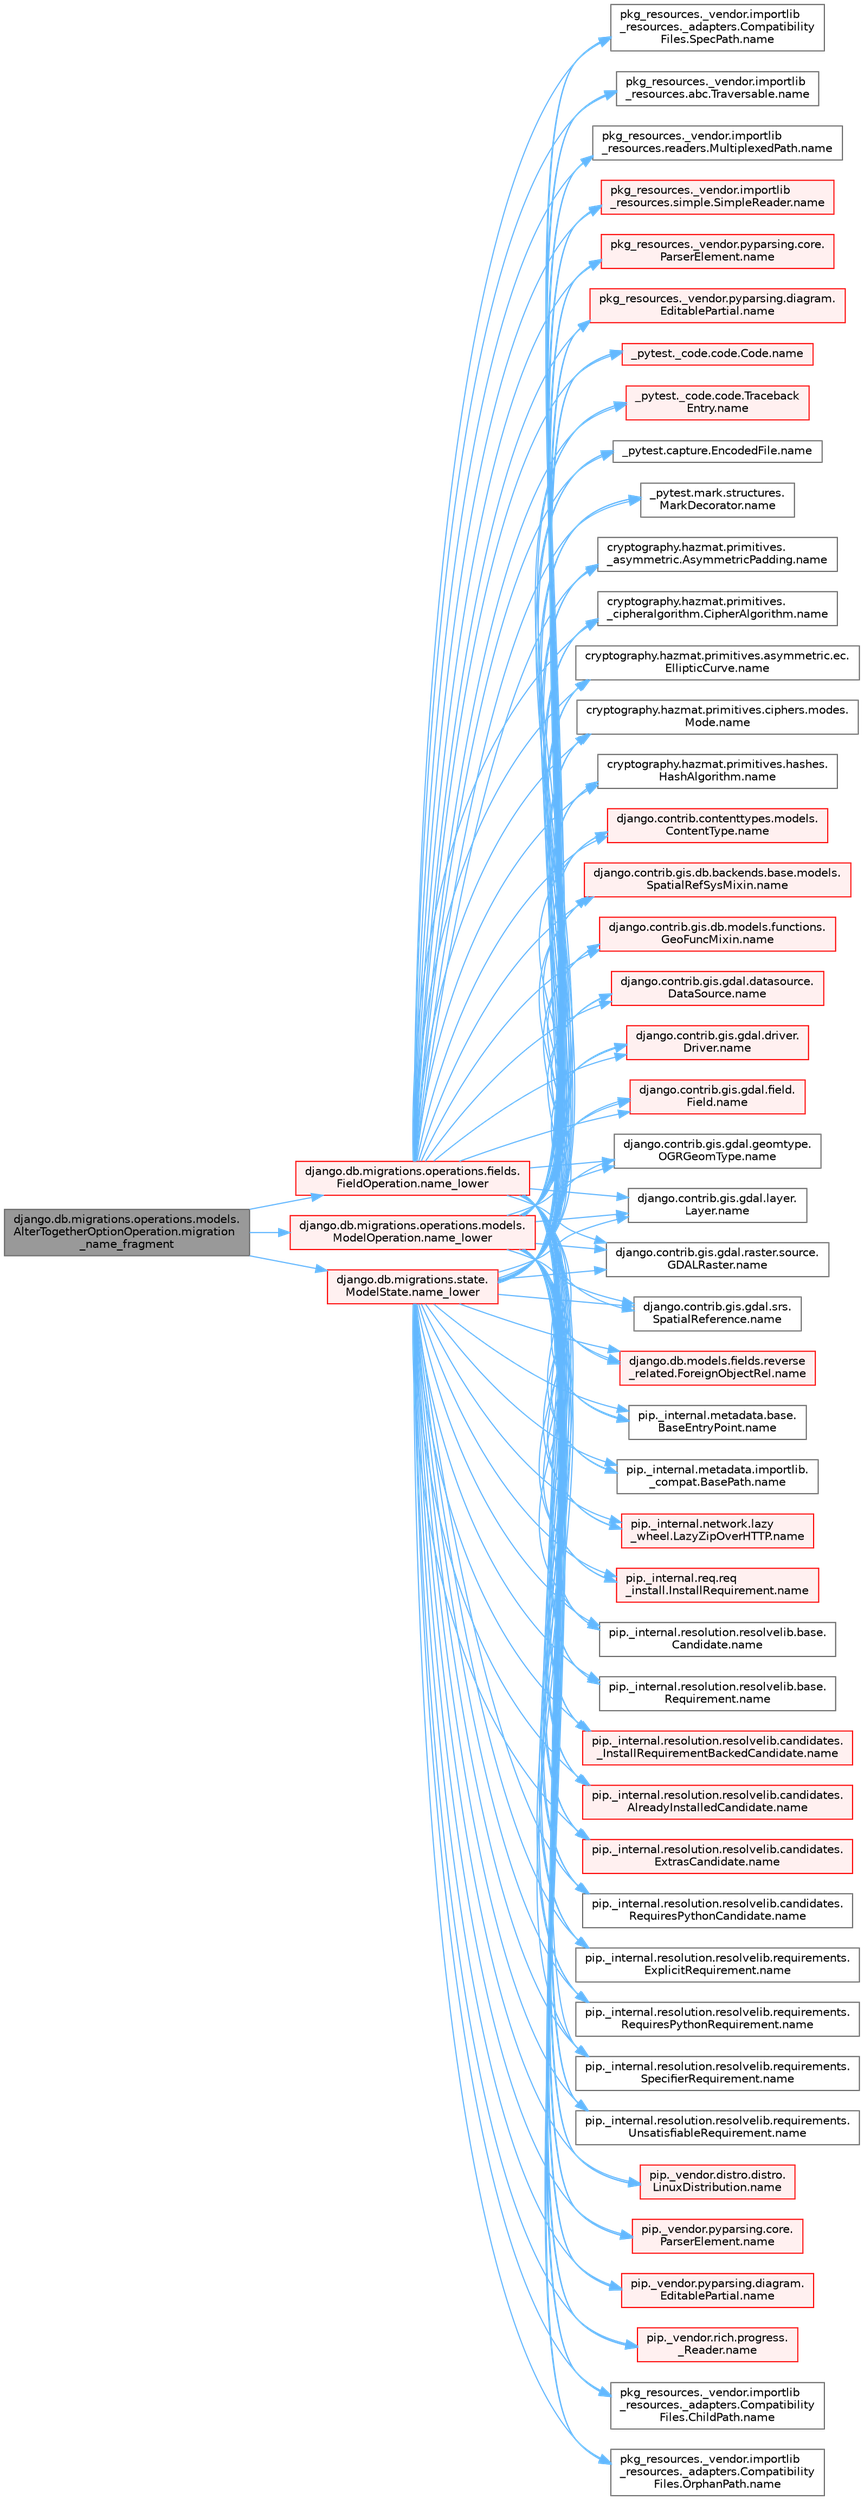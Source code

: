 digraph "django.db.migrations.operations.models.AlterTogetherOptionOperation.migration_name_fragment"
{
 // LATEX_PDF_SIZE
  bgcolor="transparent";
  edge [fontname=Helvetica,fontsize=10,labelfontname=Helvetica,labelfontsize=10];
  node [fontname=Helvetica,fontsize=10,shape=box,height=0.2,width=0.4];
  rankdir="LR";
  Node1 [id="Node000001",label="django.db.migrations.operations.models.\lAlterTogetherOptionOperation.migration\l_name_fragment",height=0.2,width=0.4,color="gray40", fillcolor="grey60", style="filled", fontcolor="black",tooltip=" "];
  Node1 -> Node2 [id="edge1_Node000001_Node000002",color="steelblue1",style="solid",tooltip=" "];
  Node2 [id="Node000002",label="django.db.migrations.operations.fields.\lFieldOperation.name_lower",height=0.2,width=0.4,color="red", fillcolor="#FFF0F0", style="filled",URL="$classdjango_1_1db_1_1migrations_1_1operations_1_1fields_1_1_field_operation.html#ac2169d25dc9050f0895864f38abc047d",tooltip=" "];
  Node2 -> Node3 [id="edge2_Node000002_Node000003",color="steelblue1",style="solid",tooltip=" "];
  Node3 [id="Node000003",label="_pytest._code.code.Code.name",height=0.2,width=0.4,color="red", fillcolor="#FFF0F0", style="filled",URL="$class__pytest_1_1__code_1_1code_1_1_code.html#a1f3cbc53ca6df4a1bab12183694b6e78",tooltip=" "];
  Node2 -> Node15 [id="edge3_Node000002_Node000015",color="steelblue1",style="solid",tooltip=" "];
  Node15 [id="Node000015",label="_pytest._code.code.Traceback\lEntry.name",height=0.2,width=0.4,color="red", fillcolor="#FFF0F0", style="filled",URL="$class__pytest_1_1__code_1_1code_1_1_traceback_entry.html#a106b95c0753f41669fbfb8ee4c11ad3d",tooltip=" "];
  Node2 -> Node17 [id="edge4_Node000002_Node000017",color="steelblue1",style="solid",tooltip=" "];
  Node17 [id="Node000017",label="_pytest.capture.EncodedFile.name",height=0.2,width=0.4,color="grey40", fillcolor="white", style="filled",URL="$class__pytest_1_1capture_1_1_encoded_file.html#a738c73b5de21c7261d9e51f71e4f0397",tooltip=" "];
  Node2 -> Node18 [id="edge5_Node000002_Node000018",color="steelblue1",style="solid",tooltip=" "];
  Node18 [id="Node000018",label="_pytest.mark.structures.\lMarkDecorator.name",height=0.2,width=0.4,color="grey40", fillcolor="white", style="filled",URL="$class__pytest_1_1mark_1_1structures_1_1_mark_decorator.html#ae8f66760cda125450e0e3bd38689c72f",tooltip=" "];
  Node2 -> Node19 [id="edge6_Node000002_Node000019",color="steelblue1",style="solid",tooltip=" "];
  Node19 [id="Node000019",label="cryptography.hazmat.primitives.\l_asymmetric.AsymmetricPadding.name",height=0.2,width=0.4,color="grey40", fillcolor="white", style="filled",URL="$classcryptography_1_1hazmat_1_1primitives_1_1__asymmetric_1_1_asymmetric_padding.html#a8f72e8284cb336861a873ed5ce0e39b5",tooltip=" "];
  Node2 -> Node20 [id="edge7_Node000002_Node000020",color="steelblue1",style="solid",tooltip=" "];
  Node20 [id="Node000020",label="cryptography.hazmat.primitives.\l_cipheralgorithm.CipherAlgorithm.name",height=0.2,width=0.4,color="grey40", fillcolor="white", style="filled",URL="$classcryptography_1_1hazmat_1_1primitives_1_1__cipheralgorithm_1_1_cipher_algorithm.html#a50567a5c3388450ab7aa883ab34a1ac7",tooltip=" "];
  Node2 -> Node21 [id="edge8_Node000002_Node000021",color="steelblue1",style="solid",tooltip=" "];
  Node21 [id="Node000021",label="cryptography.hazmat.primitives.asymmetric.ec.\lEllipticCurve.name",height=0.2,width=0.4,color="grey40", fillcolor="white", style="filled",URL="$classcryptography_1_1hazmat_1_1primitives_1_1asymmetric_1_1ec_1_1_elliptic_curve.html#a2775c4e945309a6c7ea33dace1698a60",tooltip=" "];
  Node2 -> Node22 [id="edge9_Node000002_Node000022",color="steelblue1",style="solid",tooltip=" "];
  Node22 [id="Node000022",label="cryptography.hazmat.primitives.ciphers.modes.\lMode.name",height=0.2,width=0.4,color="grey40", fillcolor="white", style="filled",URL="$classcryptography_1_1hazmat_1_1primitives_1_1ciphers_1_1modes_1_1_mode.html#a99d93fd1370a2abbb5bb5cffbd5ff0f7",tooltip=" "];
  Node2 -> Node23 [id="edge10_Node000002_Node000023",color="steelblue1",style="solid",tooltip=" "];
  Node23 [id="Node000023",label="cryptography.hazmat.primitives.hashes.\lHashAlgorithm.name",height=0.2,width=0.4,color="grey40", fillcolor="white", style="filled",URL="$classcryptography_1_1hazmat_1_1primitives_1_1hashes_1_1_hash_algorithm.html#a42c7e1582d9b46a015774af9e5cbbb0b",tooltip=" "];
  Node2 -> Node24 [id="edge11_Node000002_Node000024",color="steelblue1",style="solid",tooltip=" "];
  Node24 [id="Node000024",label="django.contrib.contenttypes.models.\lContentType.name",height=0.2,width=0.4,color="red", fillcolor="#FFF0F0", style="filled",URL="$classdjango_1_1contrib_1_1contenttypes_1_1models_1_1_content_type.html#a305b62f56597bb2e4823dcf5e6ccdcf8",tooltip=" "];
  Node2 -> Node26 [id="edge12_Node000002_Node000026",color="steelblue1",style="solid",tooltip=" "];
  Node26 [id="Node000026",label="django.contrib.gis.db.backends.base.models.\lSpatialRefSysMixin.name",height=0.2,width=0.4,color="red", fillcolor="#FFF0F0", style="filled",URL="$classdjango_1_1contrib_1_1gis_1_1db_1_1backends_1_1base_1_1models_1_1_spatial_ref_sys_mixin.html#a56fe36e786b49160249395f453dd1cab",tooltip=" "];
  Node2 -> Node56 [id="edge13_Node000002_Node000056",color="steelblue1",style="solid",tooltip=" "];
  Node56 [id="Node000056",label="django.contrib.gis.db.models.functions.\lGeoFuncMixin.name",height=0.2,width=0.4,color="red", fillcolor="#FFF0F0", style="filled",URL="$classdjango_1_1contrib_1_1gis_1_1db_1_1models_1_1functions_1_1_geo_func_mixin.html#adeeb6b2c9db337396468712e919af622",tooltip=" "];
  Node2 -> Node57 [id="edge14_Node000002_Node000057",color="steelblue1",style="solid",tooltip=" "];
  Node57 [id="Node000057",label="django.contrib.gis.gdal.datasource.\lDataSource.name",height=0.2,width=0.4,color="red", fillcolor="#FFF0F0", style="filled",URL="$classdjango_1_1contrib_1_1gis_1_1gdal_1_1datasource_1_1_data_source.html#aaa98728c7ef6f4d96c689550e8af3ed5",tooltip=" "];
  Node2 -> Node71 [id="edge15_Node000002_Node000071",color="steelblue1",style="solid",tooltip=" "];
  Node71 [id="Node000071",label="django.contrib.gis.gdal.driver.\lDriver.name",height=0.2,width=0.4,color="red", fillcolor="#FFF0F0", style="filled",URL="$classdjango_1_1contrib_1_1gis_1_1gdal_1_1driver_1_1_driver.html#aaa5d4d1b9fd762839db84d1e56e36b7f",tooltip=" "];
  Node2 -> Node72 [id="edge16_Node000002_Node000072",color="steelblue1",style="solid",tooltip=" "];
  Node72 [id="Node000072",label="django.contrib.gis.gdal.field.\lField.name",height=0.2,width=0.4,color="red", fillcolor="#FFF0F0", style="filled",URL="$classdjango_1_1contrib_1_1gis_1_1gdal_1_1field_1_1_field.html#a28a3b0af5006d5abf34d5b1497011368",tooltip=" "];
  Node2 -> Node73 [id="edge17_Node000002_Node000073",color="steelblue1",style="solid",tooltip=" "];
  Node73 [id="Node000073",label="django.contrib.gis.gdal.geomtype.\lOGRGeomType.name",height=0.2,width=0.4,color="grey40", fillcolor="white", style="filled",URL="$classdjango_1_1contrib_1_1gis_1_1gdal_1_1geomtype_1_1_o_g_r_geom_type.html#a719b3100682ab8df79fd8a2484163b8e",tooltip=" "];
  Node2 -> Node74 [id="edge18_Node000002_Node000074",color="steelblue1",style="solid",tooltip=" "];
  Node74 [id="Node000074",label="django.contrib.gis.gdal.layer.\lLayer.name",height=0.2,width=0.4,color="grey40", fillcolor="white", style="filled",URL="$classdjango_1_1contrib_1_1gis_1_1gdal_1_1layer_1_1_layer.html#a53791d8e2fe8b1ca86b426a625e7d66c",tooltip=" "];
  Node2 -> Node75 [id="edge19_Node000002_Node000075",color="steelblue1",style="solid",tooltip=" "];
  Node75 [id="Node000075",label="django.contrib.gis.gdal.raster.source.\lGDALRaster.name",height=0.2,width=0.4,color="grey40", fillcolor="white", style="filled",URL="$classdjango_1_1contrib_1_1gis_1_1gdal_1_1raster_1_1source_1_1_g_d_a_l_raster.html#a6cca2a8eca0ab4ff2e89f0f0cce590d1",tooltip=" "];
  Node2 -> Node76 [id="edge20_Node000002_Node000076",color="steelblue1",style="solid",tooltip=" "];
  Node76 [id="Node000076",label="django.contrib.gis.gdal.srs.\lSpatialReference.name",height=0.2,width=0.4,color="grey40", fillcolor="white", style="filled",URL="$classdjango_1_1contrib_1_1gis_1_1gdal_1_1srs_1_1_spatial_reference.html#ac2c9d37b41ae1a91ca63a7046590d603",tooltip=" "];
  Node2 -> Node77 [id="edge21_Node000002_Node000077",color="steelblue1",style="solid",tooltip=" "];
  Node77 [id="Node000077",label="django.db.models.fields.reverse\l_related.ForeignObjectRel.name",height=0.2,width=0.4,color="red", fillcolor="#FFF0F0", style="filled",URL="$classdjango_1_1db_1_1models_1_1fields_1_1reverse__related_1_1_foreign_object_rel.html#a5c0c2387142987d2c9582e677e90b5d7",tooltip=" "];
  Node2 -> Node390 [id="edge22_Node000002_Node000390",color="steelblue1",style="solid",tooltip=" "];
  Node390 [id="Node000390",label="pip._internal.metadata.base.\lBaseEntryPoint.name",height=0.2,width=0.4,color="grey40", fillcolor="white", style="filled",URL="$classpip_1_1__internal_1_1metadata_1_1base_1_1_base_entry_point.html#acd0c7299966258aeb0876da26520233d",tooltip=" "];
  Node2 -> Node391 [id="edge23_Node000002_Node000391",color="steelblue1",style="solid",tooltip=" "];
  Node391 [id="Node000391",label="pip._internal.metadata.importlib.\l_compat.BasePath.name",height=0.2,width=0.4,color="grey40", fillcolor="white", style="filled",URL="$classpip_1_1__internal_1_1metadata_1_1importlib_1_1__compat_1_1_base_path.html#aa5b4e00be6be00e1bd599909ae50bc00",tooltip=" "];
  Node2 -> Node392 [id="edge24_Node000002_Node000392",color="steelblue1",style="solid",tooltip=" "];
  Node392 [id="Node000392",label="pip._internal.network.lazy\l_wheel.LazyZipOverHTTP.name",height=0.2,width=0.4,color="red", fillcolor="#FFF0F0", style="filled",URL="$classpip_1_1__internal_1_1network_1_1lazy__wheel_1_1_lazy_zip_over_h_t_t_p.html#a59403bb703d375caa6c1dda7573257a1",tooltip=" "];
  Node2 -> Node393 [id="edge25_Node000002_Node000393",color="steelblue1",style="solid",tooltip=" "];
  Node393 [id="Node000393",label="pip._internal.req.req\l_install.InstallRequirement.name",height=0.2,width=0.4,color="red", fillcolor="#FFF0F0", style="filled",URL="$classpip_1_1__internal_1_1req_1_1req__install_1_1_install_requirement.html#a6b019e16ae98576ae64c68e0f5824e34",tooltip=" "];
  Node2 -> Node401 [id="edge26_Node000002_Node000401",color="steelblue1",style="solid",tooltip=" "];
  Node401 [id="Node000401",label="pip._internal.resolution.resolvelib.base.\lCandidate.name",height=0.2,width=0.4,color="grey40", fillcolor="white", style="filled",URL="$classpip_1_1__internal_1_1resolution_1_1resolvelib_1_1base_1_1_candidate.html#a7000e68e912182072a011f9df0c142ee",tooltip=" "];
  Node2 -> Node402 [id="edge27_Node000002_Node000402",color="steelblue1",style="solid",tooltip=" "];
  Node402 [id="Node000402",label="pip._internal.resolution.resolvelib.base.\lRequirement.name",height=0.2,width=0.4,color="grey40", fillcolor="white", style="filled",URL="$classpip_1_1__internal_1_1resolution_1_1resolvelib_1_1base_1_1_requirement.html#a013752876d4b3521f3a087987b443d90",tooltip=" "];
  Node2 -> Node403 [id="edge28_Node000002_Node000403",color="steelblue1",style="solid",tooltip=" "];
  Node403 [id="Node000403",label="pip._internal.resolution.resolvelib.candidates.\l_InstallRequirementBackedCandidate.name",height=0.2,width=0.4,color="red", fillcolor="#FFF0F0", style="filled",URL="$classpip_1_1__internal_1_1resolution_1_1resolvelib_1_1candidates_1_1___install_requirement_backed_candidate.html#a1538a825241b855a4abf51d6bf616cde",tooltip=" "];
  Node2 -> Node487 [id="edge29_Node000002_Node000487",color="steelblue1",style="solid",tooltip=" "];
  Node487 [id="Node000487",label="pip._internal.resolution.resolvelib.candidates.\lAlreadyInstalledCandidate.name",height=0.2,width=0.4,color="red", fillcolor="#FFF0F0", style="filled",URL="$classpip_1_1__internal_1_1resolution_1_1resolvelib_1_1candidates_1_1_already_installed_candidate.html#a0f4ae3f092daa140dc8bda04e8d0f2d0",tooltip=" "];
  Node2 -> Node488 [id="edge30_Node000002_Node000488",color="steelblue1",style="solid",tooltip=" "];
  Node488 [id="Node000488",label="pip._internal.resolution.resolvelib.candidates.\lExtrasCandidate.name",height=0.2,width=0.4,color="red", fillcolor="#FFF0F0", style="filled",URL="$classpip_1_1__internal_1_1resolution_1_1resolvelib_1_1candidates_1_1_extras_candidate.html#a6e13b1ab724cd7af8b22cadb37352b31",tooltip=" "];
  Node2 -> Node526 [id="edge31_Node000002_Node000526",color="steelblue1",style="solid",tooltip=" "];
  Node526 [id="Node000526",label="pip._internal.resolution.resolvelib.candidates.\lRequiresPythonCandidate.name",height=0.2,width=0.4,color="grey40", fillcolor="white", style="filled",URL="$classpip_1_1__internal_1_1resolution_1_1resolvelib_1_1candidates_1_1_requires_python_candidate.html#aeff13058676b07d1b67feed53749d838",tooltip=" "];
  Node2 -> Node527 [id="edge32_Node000002_Node000527",color="steelblue1",style="solid",tooltip=" "];
  Node527 [id="Node000527",label="pip._internal.resolution.resolvelib.requirements.\lExplicitRequirement.name",height=0.2,width=0.4,color="grey40", fillcolor="white", style="filled",URL="$classpip_1_1__internal_1_1resolution_1_1resolvelib_1_1requirements_1_1_explicit_requirement.html#a3e8f9b07c17be864b1a90cc2f5e87b35",tooltip=" "];
  Node2 -> Node528 [id="edge33_Node000002_Node000528",color="steelblue1",style="solid",tooltip=" "];
  Node528 [id="Node000528",label="pip._internal.resolution.resolvelib.requirements.\lRequiresPythonRequirement.name",height=0.2,width=0.4,color="grey40", fillcolor="white", style="filled",URL="$classpip_1_1__internal_1_1resolution_1_1resolvelib_1_1requirements_1_1_requires_python_requirement.html#ac555e717a97ebb38cb2ad735939cf8b8",tooltip=" "];
  Node2 -> Node529 [id="edge34_Node000002_Node000529",color="steelblue1",style="solid",tooltip=" "];
  Node529 [id="Node000529",label="pip._internal.resolution.resolvelib.requirements.\lSpecifierRequirement.name",height=0.2,width=0.4,color="grey40", fillcolor="white", style="filled",URL="$classpip_1_1__internal_1_1resolution_1_1resolvelib_1_1requirements_1_1_specifier_requirement.html#af2ae64f787d166605910d13457564fd9",tooltip=" "];
  Node2 -> Node530 [id="edge35_Node000002_Node000530",color="steelblue1",style="solid",tooltip=" "];
  Node530 [id="Node000530",label="pip._internal.resolution.resolvelib.requirements.\lUnsatisfiableRequirement.name",height=0.2,width=0.4,color="grey40", fillcolor="white", style="filled",URL="$classpip_1_1__internal_1_1resolution_1_1resolvelib_1_1requirements_1_1_unsatisfiable_requirement.html#a78f7012fa925a93d5600232bf2bc9728",tooltip=" "];
  Node2 -> Node531 [id="edge36_Node000002_Node000531",color="steelblue1",style="solid",tooltip=" "];
  Node531 [id="Node000531",label="pip._vendor.distro.distro.\lLinuxDistribution.name",height=0.2,width=0.4,color="red", fillcolor="#FFF0F0", style="filled",URL="$classpip_1_1__vendor_1_1distro_1_1distro_1_1_linux_distribution.html#a0f30009e5f86e89a27bd187e8a759e32",tooltip=" "];
  Node2 -> Node592 [id="edge37_Node000002_Node000592",color="steelblue1",style="solid",tooltip=" "];
  Node592 [id="Node000592",label="pip._vendor.pyparsing.core.\lParserElement.name",height=0.2,width=0.4,color="red", fillcolor="#FFF0F0", style="filled",URL="$classpip_1_1__vendor_1_1pyparsing_1_1core_1_1_parser_element.html#ad7db196655f86eaadabd81c40af25717",tooltip=" "];
  Node2 -> Node690 [id="edge38_Node000002_Node000690",color="steelblue1",style="solid",tooltip=" "];
  Node690 [id="Node000690",label="pip._vendor.pyparsing.diagram.\lEditablePartial.name",height=0.2,width=0.4,color="red", fillcolor="#FFF0F0", style="filled",URL="$classpip_1_1__vendor_1_1pyparsing_1_1diagram_1_1_editable_partial.html#a3c8365249bd6514fce002d62622de581",tooltip=" "];
  Node2 -> Node694 [id="edge39_Node000002_Node000694",color="steelblue1",style="solid",tooltip=" "];
  Node694 [id="Node000694",label="pip._vendor.rich.progress.\l_Reader.name",height=0.2,width=0.4,color="red", fillcolor="#FFF0F0", style="filled",URL="$classpip_1_1__vendor_1_1rich_1_1progress_1_1___reader.html#a545f897ce86cf3e798598cb200357c13",tooltip=" "];
  Node2 -> Node781 [id="edge40_Node000002_Node000781",color="steelblue1",style="solid",tooltip=" "];
  Node781 [id="Node000781",label="pkg_resources._vendor.importlib\l_resources._adapters.Compatibility\lFiles.ChildPath.name",height=0.2,width=0.4,color="grey40", fillcolor="white", style="filled",URL="$classpkg__resources_1_1__vendor_1_1importlib__resources_1_1__adapters_1_1_compatibility_files_1_1_child_path.html#afc94399ed8b98c04ce4e64ba7d938f83",tooltip=" "];
  Node2 -> Node782 [id="edge41_Node000002_Node000782",color="steelblue1",style="solid",tooltip=" "];
  Node782 [id="Node000782",label="pkg_resources._vendor.importlib\l_resources._adapters.Compatibility\lFiles.OrphanPath.name",height=0.2,width=0.4,color="grey40", fillcolor="white", style="filled",URL="$classpkg__resources_1_1__vendor_1_1importlib__resources_1_1__adapters_1_1_compatibility_files_1_1_orphan_path.html#ae9a1eacc3cea7040188062420f00df9b",tooltip=" "];
  Node2 -> Node783 [id="edge42_Node000002_Node000783",color="steelblue1",style="solid",tooltip=" "];
  Node783 [id="Node000783",label="pkg_resources._vendor.importlib\l_resources._adapters.Compatibility\lFiles.SpecPath.name",height=0.2,width=0.4,color="grey40", fillcolor="white", style="filled",URL="$classpkg__resources_1_1__vendor_1_1importlib__resources_1_1__adapters_1_1_compatibility_files_1_1_spec_path.html#a0c35c534c3eb08000540b1e49ea78514",tooltip=" "];
  Node2 -> Node784 [id="edge43_Node000002_Node000784",color="steelblue1",style="solid",tooltip=" "];
  Node784 [id="Node000784",label="pkg_resources._vendor.importlib\l_resources.abc.Traversable.name",height=0.2,width=0.4,color="grey40", fillcolor="white", style="filled",URL="$classpkg__resources_1_1__vendor_1_1importlib__resources_1_1abc_1_1_traversable.html#afe86b0d2fe70d19f7f25feb2a1bf5548",tooltip=" "];
  Node2 -> Node785 [id="edge44_Node000002_Node000785",color="steelblue1",style="solid",tooltip=" "];
  Node785 [id="Node000785",label="pkg_resources._vendor.importlib\l_resources.readers.MultiplexedPath.name",height=0.2,width=0.4,color="grey40", fillcolor="white", style="filled",URL="$classpkg__resources_1_1__vendor_1_1importlib__resources_1_1readers_1_1_multiplexed_path.html#ab768a171abd146d3e614e5f56eac674d",tooltip=" "];
  Node2 -> Node786 [id="edge45_Node000002_Node000786",color="steelblue1",style="solid",tooltip=" "];
  Node786 [id="Node000786",label="pkg_resources._vendor.importlib\l_resources.simple.SimpleReader.name",height=0.2,width=0.4,color="red", fillcolor="#FFF0F0", style="filled",URL="$classpkg__resources_1_1__vendor_1_1importlib__resources_1_1simple_1_1_simple_reader.html#ae1484ce89e0ae5c6a6db9670adc3881e",tooltip=" "];
  Node2 -> Node789 [id="edge46_Node000002_Node000789",color="steelblue1",style="solid",tooltip=" "];
  Node789 [id="Node000789",label="pkg_resources._vendor.pyparsing.core.\lParserElement.name",height=0.2,width=0.4,color="red", fillcolor="#FFF0F0", style="filled",URL="$classpkg__resources_1_1__vendor_1_1pyparsing_1_1core_1_1_parser_element.html#abf3887f5a60cd87875ad9ce57ba0ec6a",tooltip=" "];
  Node2 -> Node790 [id="edge47_Node000002_Node000790",color="steelblue1",style="solid",tooltip=" "];
  Node790 [id="Node000790",label="pkg_resources._vendor.pyparsing.diagram.\lEditablePartial.name",height=0.2,width=0.4,color="red", fillcolor="#FFF0F0", style="filled",URL="$classpkg__resources_1_1__vendor_1_1pyparsing_1_1diagram_1_1_editable_partial.html#a5d76afb03014e0a40acecc3203c5e359",tooltip=" "];
  Node1 -> Node4527 [id="edge48_Node000001_Node004527",color="steelblue1",style="solid",tooltip=" "];
  Node4527 [id="Node004527",label="django.db.migrations.operations.models.\lModelOperation.name_lower",height=0.2,width=0.4,color="red", fillcolor="#FFF0F0", style="filled",URL="$classdjango_1_1db_1_1migrations_1_1operations_1_1models_1_1_model_operation.html#ac9b64e175aa1e66193c14d68e9ca2099",tooltip=" "];
  Node4527 -> Node3 [id="edge49_Node004527_Node000003",color="steelblue1",style="solid",tooltip=" "];
  Node4527 -> Node15 [id="edge50_Node004527_Node000015",color="steelblue1",style="solid",tooltip=" "];
  Node4527 -> Node17 [id="edge51_Node004527_Node000017",color="steelblue1",style="solid",tooltip=" "];
  Node4527 -> Node18 [id="edge52_Node004527_Node000018",color="steelblue1",style="solid",tooltip=" "];
  Node4527 -> Node19 [id="edge53_Node004527_Node000019",color="steelblue1",style="solid",tooltip=" "];
  Node4527 -> Node20 [id="edge54_Node004527_Node000020",color="steelblue1",style="solid",tooltip=" "];
  Node4527 -> Node21 [id="edge55_Node004527_Node000021",color="steelblue1",style="solid",tooltip=" "];
  Node4527 -> Node22 [id="edge56_Node004527_Node000022",color="steelblue1",style="solid",tooltip=" "];
  Node4527 -> Node23 [id="edge57_Node004527_Node000023",color="steelblue1",style="solid",tooltip=" "];
  Node4527 -> Node24 [id="edge58_Node004527_Node000024",color="steelblue1",style="solid",tooltip=" "];
  Node4527 -> Node26 [id="edge59_Node004527_Node000026",color="steelblue1",style="solid",tooltip=" "];
  Node4527 -> Node56 [id="edge60_Node004527_Node000056",color="steelblue1",style="solid",tooltip=" "];
  Node4527 -> Node57 [id="edge61_Node004527_Node000057",color="steelblue1",style="solid",tooltip=" "];
  Node4527 -> Node71 [id="edge62_Node004527_Node000071",color="steelblue1",style="solid",tooltip=" "];
  Node4527 -> Node72 [id="edge63_Node004527_Node000072",color="steelblue1",style="solid",tooltip=" "];
  Node4527 -> Node73 [id="edge64_Node004527_Node000073",color="steelblue1",style="solid",tooltip=" "];
  Node4527 -> Node74 [id="edge65_Node004527_Node000074",color="steelblue1",style="solid",tooltip=" "];
  Node4527 -> Node75 [id="edge66_Node004527_Node000075",color="steelblue1",style="solid",tooltip=" "];
  Node4527 -> Node76 [id="edge67_Node004527_Node000076",color="steelblue1",style="solid",tooltip=" "];
  Node4527 -> Node77 [id="edge68_Node004527_Node000077",color="steelblue1",style="solid",tooltip=" "];
  Node4527 -> Node390 [id="edge69_Node004527_Node000390",color="steelblue1",style="solid",tooltip=" "];
  Node4527 -> Node391 [id="edge70_Node004527_Node000391",color="steelblue1",style="solid",tooltip=" "];
  Node4527 -> Node392 [id="edge71_Node004527_Node000392",color="steelblue1",style="solid",tooltip=" "];
  Node4527 -> Node393 [id="edge72_Node004527_Node000393",color="steelblue1",style="solid",tooltip=" "];
  Node4527 -> Node401 [id="edge73_Node004527_Node000401",color="steelblue1",style="solid",tooltip=" "];
  Node4527 -> Node402 [id="edge74_Node004527_Node000402",color="steelblue1",style="solid",tooltip=" "];
  Node4527 -> Node403 [id="edge75_Node004527_Node000403",color="steelblue1",style="solid",tooltip=" "];
  Node4527 -> Node487 [id="edge76_Node004527_Node000487",color="steelblue1",style="solid",tooltip=" "];
  Node4527 -> Node488 [id="edge77_Node004527_Node000488",color="steelblue1",style="solid",tooltip=" "];
  Node4527 -> Node526 [id="edge78_Node004527_Node000526",color="steelblue1",style="solid",tooltip=" "];
  Node4527 -> Node527 [id="edge79_Node004527_Node000527",color="steelblue1",style="solid",tooltip=" "];
  Node4527 -> Node528 [id="edge80_Node004527_Node000528",color="steelblue1",style="solid",tooltip=" "];
  Node4527 -> Node529 [id="edge81_Node004527_Node000529",color="steelblue1",style="solid",tooltip=" "];
  Node4527 -> Node530 [id="edge82_Node004527_Node000530",color="steelblue1",style="solid",tooltip=" "];
  Node4527 -> Node531 [id="edge83_Node004527_Node000531",color="steelblue1",style="solid",tooltip=" "];
  Node4527 -> Node592 [id="edge84_Node004527_Node000592",color="steelblue1",style="solid",tooltip=" "];
  Node4527 -> Node690 [id="edge85_Node004527_Node000690",color="steelblue1",style="solid",tooltip=" "];
  Node4527 -> Node694 [id="edge86_Node004527_Node000694",color="steelblue1",style="solid",tooltip=" "];
  Node4527 -> Node781 [id="edge87_Node004527_Node000781",color="steelblue1",style="solid",tooltip=" "];
  Node4527 -> Node782 [id="edge88_Node004527_Node000782",color="steelblue1",style="solid",tooltip=" "];
  Node4527 -> Node783 [id="edge89_Node004527_Node000783",color="steelblue1",style="solid",tooltip=" "];
  Node4527 -> Node784 [id="edge90_Node004527_Node000784",color="steelblue1",style="solid",tooltip=" "];
  Node4527 -> Node785 [id="edge91_Node004527_Node000785",color="steelblue1",style="solid",tooltip=" "];
  Node4527 -> Node786 [id="edge92_Node004527_Node000786",color="steelblue1",style="solid",tooltip=" "];
  Node4527 -> Node789 [id="edge93_Node004527_Node000789",color="steelblue1",style="solid",tooltip=" "];
  Node4527 -> Node790 [id="edge94_Node004527_Node000790",color="steelblue1",style="solid",tooltip=" "];
  Node1 -> Node4528 [id="edge95_Node000001_Node004528",color="steelblue1",style="solid",tooltip=" "];
  Node4528 [id="Node004528",label="django.db.migrations.state.\lModelState.name_lower",height=0.2,width=0.4,color="red", fillcolor="#FFF0F0", style="filled",URL="$classdjango_1_1db_1_1migrations_1_1state_1_1_model_state.html#a8212f16637dc794281b4fa09cd1d11a0",tooltip=" "];
  Node4528 -> Node3 [id="edge96_Node004528_Node000003",color="steelblue1",style="solid",tooltip=" "];
  Node4528 -> Node15 [id="edge97_Node004528_Node000015",color="steelblue1",style="solid",tooltip=" "];
  Node4528 -> Node17 [id="edge98_Node004528_Node000017",color="steelblue1",style="solid",tooltip=" "];
  Node4528 -> Node18 [id="edge99_Node004528_Node000018",color="steelblue1",style="solid",tooltip=" "];
  Node4528 -> Node19 [id="edge100_Node004528_Node000019",color="steelblue1",style="solid",tooltip=" "];
  Node4528 -> Node20 [id="edge101_Node004528_Node000020",color="steelblue1",style="solid",tooltip=" "];
  Node4528 -> Node21 [id="edge102_Node004528_Node000021",color="steelblue1",style="solid",tooltip=" "];
  Node4528 -> Node22 [id="edge103_Node004528_Node000022",color="steelblue1",style="solid",tooltip=" "];
  Node4528 -> Node23 [id="edge104_Node004528_Node000023",color="steelblue1",style="solid",tooltip=" "];
  Node4528 -> Node24 [id="edge105_Node004528_Node000024",color="steelblue1",style="solid",tooltip=" "];
  Node4528 -> Node26 [id="edge106_Node004528_Node000026",color="steelblue1",style="solid",tooltip=" "];
  Node4528 -> Node56 [id="edge107_Node004528_Node000056",color="steelblue1",style="solid",tooltip=" "];
  Node4528 -> Node57 [id="edge108_Node004528_Node000057",color="steelblue1",style="solid",tooltip=" "];
  Node4528 -> Node71 [id="edge109_Node004528_Node000071",color="steelblue1",style="solid",tooltip=" "];
  Node4528 -> Node72 [id="edge110_Node004528_Node000072",color="steelblue1",style="solid",tooltip=" "];
  Node4528 -> Node73 [id="edge111_Node004528_Node000073",color="steelblue1",style="solid",tooltip=" "];
  Node4528 -> Node74 [id="edge112_Node004528_Node000074",color="steelblue1",style="solid",tooltip=" "];
  Node4528 -> Node75 [id="edge113_Node004528_Node000075",color="steelblue1",style="solid",tooltip=" "];
  Node4528 -> Node76 [id="edge114_Node004528_Node000076",color="steelblue1",style="solid",tooltip=" "];
  Node4528 -> Node77 [id="edge115_Node004528_Node000077",color="steelblue1",style="solid",tooltip=" "];
  Node4528 -> Node390 [id="edge116_Node004528_Node000390",color="steelblue1",style="solid",tooltip=" "];
  Node4528 -> Node391 [id="edge117_Node004528_Node000391",color="steelblue1",style="solid",tooltip=" "];
  Node4528 -> Node392 [id="edge118_Node004528_Node000392",color="steelblue1",style="solid",tooltip=" "];
  Node4528 -> Node393 [id="edge119_Node004528_Node000393",color="steelblue1",style="solid",tooltip=" "];
  Node4528 -> Node401 [id="edge120_Node004528_Node000401",color="steelblue1",style="solid",tooltip=" "];
  Node4528 -> Node402 [id="edge121_Node004528_Node000402",color="steelblue1",style="solid",tooltip=" "];
  Node4528 -> Node403 [id="edge122_Node004528_Node000403",color="steelblue1",style="solid",tooltip=" "];
  Node4528 -> Node487 [id="edge123_Node004528_Node000487",color="steelblue1",style="solid",tooltip=" "];
  Node4528 -> Node488 [id="edge124_Node004528_Node000488",color="steelblue1",style="solid",tooltip=" "];
  Node4528 -> Node526 [id="edge125_Node004528_Node000526",color="steelblue1",style="solid",tooltip=" "];
  Node4528 -> Node527 [id="edge126_Node004528_Node000527",color="steelblue1",style="solid",tooltip=" "];
  Node4528 -> Node528 [id="edge127_Node004528_Node000528",color="steelblue1",style="solid",tooltip=" "];
  Node4528 -> Node529 [id="edge128_Node004528_Node000529",color="steelblue1",style="solid",tooltip=" "];
  Node4528 -> Node530 [id="edge129_Node004528_Node000530",color="steelblue1",style="solid",tooltip=" "];
  Node4528 -> Node531 [id="edge130_Node004528_Node000531",color="steelblue1",style="solid",tooltip=" "];
  Node4528 -> Node592 [id="edge131_Node004528_Node000592",color="steelblue1",style="solid",tooltip=" "];
  Node4528 -> Node690 [id="edge132_Node004528_Node000690",color="steelblue1",style="solid",tooltip=" "];
  Node4528 -> Node694 [id="edge133_Node004528_Node000694",color="steelblue1",style="solid",tooltip=" "];
  Node4528 -> Node781 [id="edge134_Node004528_Node000781",color="steelblue1",style="solid",tooltip=" "];
  Node4528 -> Node782 [id="edge135_Node004528_Node000782",color="steelblue1",style="solid",tooltip=" "];
  Node4528 -> Node783 [id="edge136_Node004528_Node000783",color="steelblue1",style="solid",tooltip=" "];
  Node4528 -> Node784 [id="edge137_Node004528_Node000784",color="steelblue1",style="solid",tooltip=" "];
  Node4528 -> Node785 [id="edge138_Node004528_Node000785",color="steelblue1",style="solid",tooltip=" "];
  Node4528 -> Node786 [id="edge139_Node004528_Node000786",color="steelblue1",style="solid",tooltip=" "];
  Node4528 -> Node789 [id="edge140_Node004528_Node000789",color="steelblue1",style="solid",tooltip=" "];
  Node4528 -> Node790 [id="edge141_Node004528_Node000790",color="steelblue1",style="solid",tooltip=" "];
}
